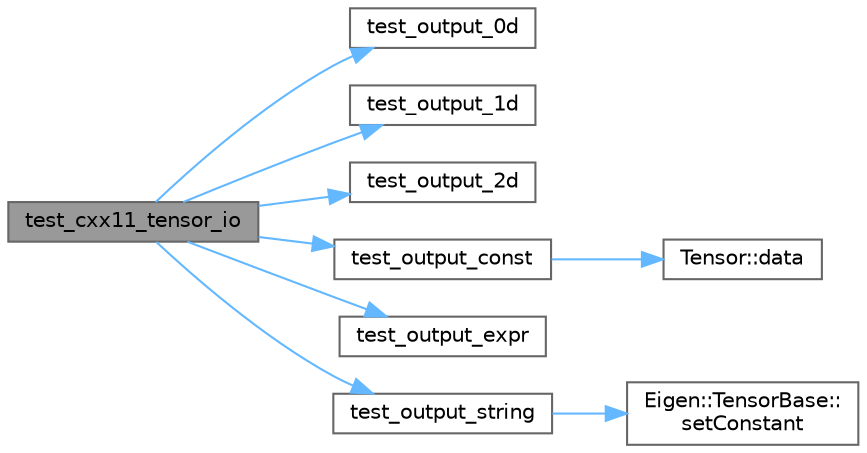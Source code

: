 digraph "test_cxx11_tensor_io"
{
 // LATEX_PDF_SIZE
  bgcolor="transparent";
  edge [fontname=Helvetica,fontsize=10,labelfontname=Helvetica,labelfontsize=10];
  node [fontname=Helvetica,fontsize=10,shape=box,height=0.2,width=0.4];
  rankdir="LR";
  Node1 [id="Node000001",label="test_cxx11_tensor_io",height=0.2,width=0.4,color="gray40", fillcolor="grey60", style="filled", fontcolor="black",tooltip=" "];
  Node1 -> Node2 [id="edge1_Node000001_Node000002",color="steelblue1",style="solid",tooltip=" "];
  Node2 [id="Node000002",label="test_output_0d",height=0.2,width=0.4,color="grey40", fillcolor="white", style="filled",URL="$cxx11__tensor__io_8cpp.html#a15c5aa85c6af7d64da11ed1aeae62d88",tooltip=" "];
  Node1 -> Node3 [id="edge2_Node000001_Node000003",color="steelblue1",style="solid",tooltip=" "];
  Node3 [id="Node000003",label="test_output_1d",height=0.2,width=0.4,color="grey40", fillcolor="white", style="filled",URL="$cxx11__tensor__io_8cpp.html#a6dbf51303c8e97114a5d86ef34b78936",tooltip=" "];
  Node1 -> Node4 [id="edge3_Node000001_Node000004",color="steelblue1",style="solid",tooltip=" "];
  Node4 [id="Node000004",label="test_output_2d",height=0.2,width=0.4,color="grey40", fillcolor="white", style="filled",URL="$cxx11__tensor__io_8cpp.html#a6e47d08cd5d3e281f32a1141fcd85d0d",tooltip=" "];
  Node1 -> Node5 [id="edge4_Node000001_Node000005",color="steelblue1",style="solid",tooltip=" "];
  Node5 [id="Node000005",label="test_output_const",height=0.2,width=0.4,color="grey40", fillcolor="white", style="filled",URL="$cxx11__tensor__io_8cpp.html#a28e2860c14370b9d30fb3b40abebc05f",tooltip=" "];
  Node5 -> Node6 [id="edge5_Node000005_Node000006",color="steelblue1",style="solid",tooltip=" "];
  Node6 [id="Node000006",label="Tensor::data",height=0.2,width=0.4,color="grey40", fillcolor="white", style="filled",URL="$class_tensor.html#a85786e910919756b2aac8e785bd8fb95",tooltip=" "];
  Node1 -> Node7 [id="edge6_Node000001_Node000007",color="steelblue1",style="solid",tooltip=" "];
  Node7 [id="Node000007",label="test_output_expr",height=0.2,width=0.4,color="grey40", fillcolor="white", style="filled",URL="$cxx11__tensor__io_8cpp.html#a68ef5d8108a9e3b9fb427a35229f8130",tooltip=" "];
  Node1 -> Node8 [id="edge7_Node000001_Node000008",color="steelblue1",style="solid",tooltip=" "];
  Node8 [id="Node000008",label="test_output_string",height=0.2,width=0.4,color="grey40", fillcolor="white", style="filled",URL="$cxx11__tensor__io_8cpp.html#a9961b8e6851f43eed31aa61b1a64aba3",tooltip=" "];
  Node8 -> Node9 [id="edge8_Node000008_Node000009",color="steelblue1",style="solid",tooltip=" "];
  Node9 [id="Node000009",label="Eigen::TensorBase::\lsetConstant",height=0.2,width=0.4,color="grey40", fillcolor="white", style="filled",URL="$class_eigen_1_1_tensor_base.html#a59482c2c352457d316f43515b75dece5",tooltip=" "];
}
